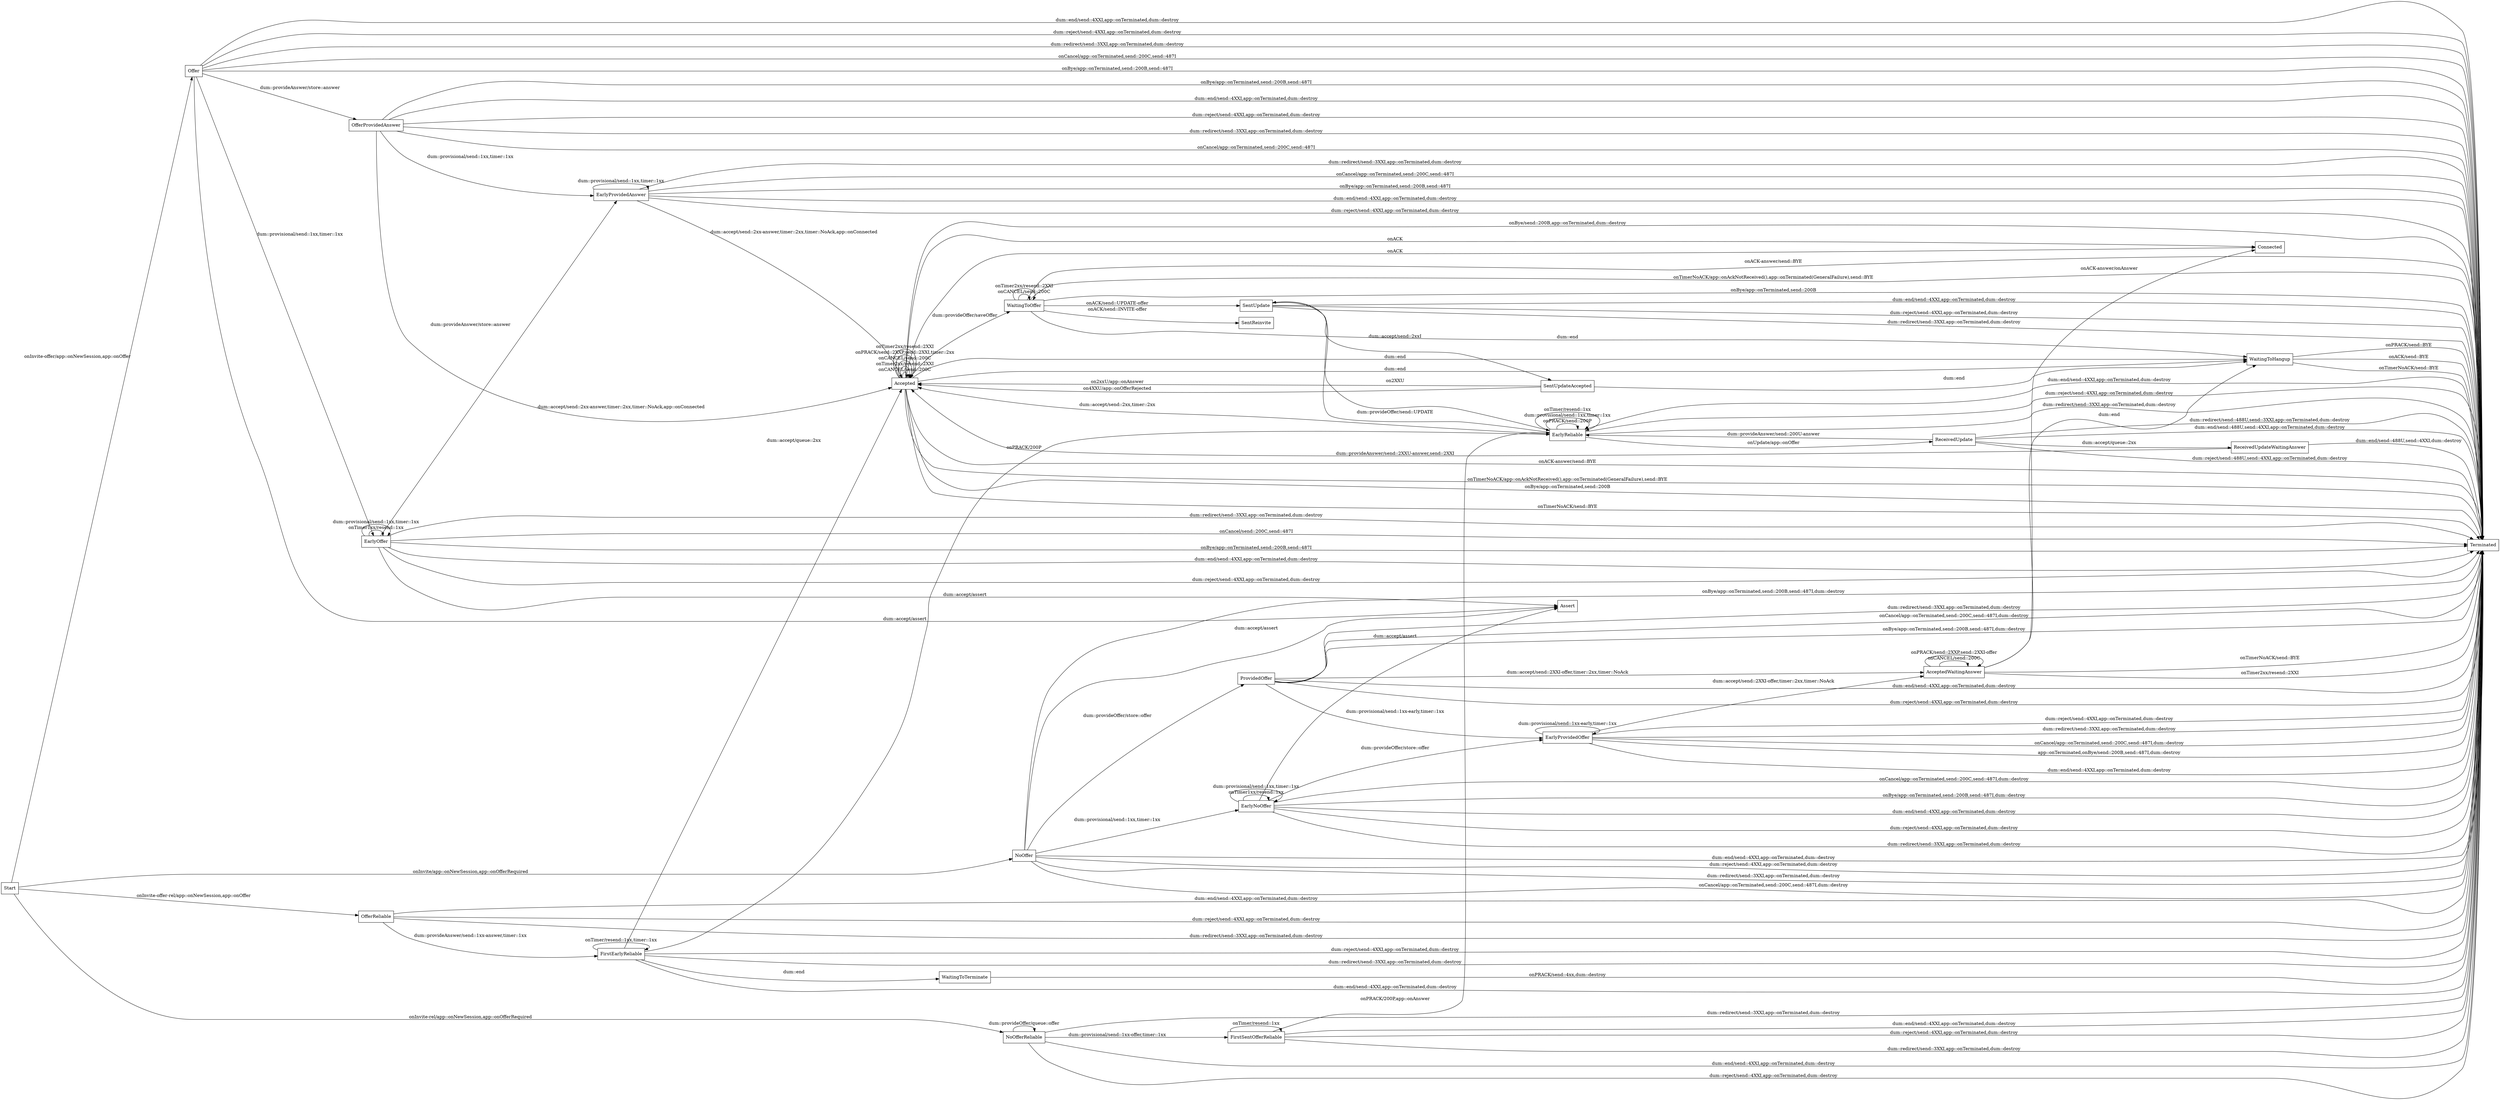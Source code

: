 //  names start with cap are states
//  names start with app:: are appliction handlers
//  names start with dum:: are dum interface to application
//  names start with lower case are actions
//  names start with on are events

//  Note:  not all Assert transitions are shown here
digraph UAS {
  rankdir=LR;
  node [shape = box];

  //////////////////////////////////////////
  // UAS - offer in INVITE
  Start -> Offer                                        [ label = "onInvite-offer/app::onNewSession,app::onOffer" ];

  Offer -> OfferProvidedAnswer                          [ label = "dum::provideAnswer/store::answer" ];
  Offer -> EarlyOffer                                   [ label = "dum::provisional/send::1xx,timer::1xx" ]; // include early-media
  Offer -> Assert                                       [ label = "dum::accept/assert" ];
  Offer -> Terminated                                   [ label = "dum::end/send::4XXI,app::onTerminated,dum::destroy" ];
  Offer -> Terminated                                   [ label = "dum::reject/send::4XXI,app::onTerminated,dum::destroy" ];
  Offer -> Terminated                                   [ label = "dum::redirect/send::3XXI,app::onTerminated,dum::destroy" ];
  Offer -> Terminated                                   [ label = "onCancel/app::onTerminated,send::200C,send::487I" ]; 
  Offer -> Terminated                                   [ label = "onBye/app::onTerminated,send::200B,send::487I" ]; 

  OfferProvidedAnswer -> Accepted                       [ label = "dum::accept/send::2xx-answer,timer::2xx,timer::NoAck,app::onConnected" ];
  OfferProvidedAnswer -> EarlyProvidedAnswer            [ label = "dum::provisional/send::1xx,timer::1xx" ]; // include early-media
  OfferProvidedAnswer -> Terminated                     [ label = "dum::end/send::4XXI,app::onTerminated,dum::destroy" ];
  OfferProvidedAnswer -> Terminated                     [ label = "dum::reject/send::4XXI,app::onTerminated,dum::destroy" ];
  OfferProvidedAnswer -> Terminated                     [ label = "dum::redirect/send::3XXI,app::onTerminated,dum::destroy" ];
  OfferProvidedAnswer -> Terminated                     [ label = "onCancel/app::onTerminated,send::200C,send::487I" ];
  OfferProvidedAnswer -> Terminated                     [ label = "onBye/app::onTerminated,send::200B,send::487I" ]; 

  Accepted -> Connected                                 [ label = "onACK" ];
  Accepted -> Accepted                                  [ label = "onCANCEL/send::200C" ]; 
  Accepted -> Accepted                                  [ label = "onTimer2xx/resend::2XXI" ];
  Accepted -> Terminated                                [ label = "onACK-answer/send::BYE" ];
  Accepted -> Terminated                                [ label = "onTimerNoACK/app::onAckNotReceived(),app::onTerminated(GeneralFailure),send::BYE" ];
  Accepted -> Terminated                                [ label = "onBye/app::onTerminated,send::200B" ]; 
  Accepted -> WaitingToHangup                           [ label = "dum::end" ];
  Accepted -> WaitingToOffer                            [ label = "dum::provideOffer/saveOffer" ];

  WaitingToOffer -> SentUpdate                          [ label = "onACK/send::UPDATE-offer" ]; 
  WaitingToOffer -> SentReinvite                        [ label = "onACK/send::INVITE-offer" ]; 
  WaitingToOffer -> WaitingToOffer                      [ label = "onCANCEL/send::200C" ]; 
  WaitingToOffer -> WaitingToOffer                      [ label = "onTimer2xx/resend::2XXI" ];
  WaitingToOffer -> Terminated                          [ label = "onACK-answer/send::BYE" ];
  WaitingToOffer -> Terminated                          [ label = "onTimerNoACK/app::onAckNotReceived(),app::onTerminated(GeneralFailure),send::BYE" ];
  WaitingToOffer -> Terminated                          [ label = "onBye/app::onTerminated,send::200B" ]; 
  WaitingToOffer -> WaitingToHangup                     [ label = "dum::end" ];

  EarlyOffer -> EarlyOffer                              [ label = "onTimer1xx/resend::1xx" ];
  EarlyOffer -> EarlyOffer                              [ label = "dum::provisional/send::1xx,timer::1xx" ];
  EarlyOffer -> EarlyProvidedAnswer                     [ label = "dum::provideAnswer/store::answer" ];
  EarlyOffer -> Assert                                  [ label = "dum::accept/assert" ];
  EarlyOffer -> Terminated                              [ label = "dum::end/send::4XXI,app::onTerminated,dum::destroy" ];
  EarlyOffer -> Terminated                              [ label = "dum::reject/send::4XXI,app::onTerminated,dum::destroy" ];
  EarlyOffer -> Terminated                              [ label = "dum::redirect/send::3XXI,app::onTerminated,dum::destroy" ];
  EarlyOffer -> Terminated                              [ label = "onCancel/send::200C,send::487I" ];
  EarlyOffer -> Terminated                              [ label = "onBye/app::onTerminated,send::200B,send::487I" ];

  EarlyProvidedAnswer -> EarlyProvidedAnswer            [ label = "dum::provisional/send::1xx,timer::1xx" ]; // include early-media
  EarlyProvidedAnswer -> Accepted                       [ label = "dum::accept/send::2xx-answer,timer::2xx,timer::NoAck,app::onConnected" ];
  EarlyProvidedAnswer -> Terminated                     [ label = "dum::end/send::4XXI,app::onTerminated,dum::destroy" ];
  EarlyProvidedAnswer -> Terminated                     [ label = "dum::reject/send::4XXI,app::onTerminated,dum::destroy" ];
  EarlyProvidedAnswer -> Terminated                     [ label = "dum::redirect/send::3XXI,app::onTerminated,dum::destroy" ];
  EarlyProvidedAnswer -> Terminated                     [ label = "onCancel/app::onTerminated,send::200C,send::487I" ]; 
  EarlyProvidedAnswer -> Terminated                     [ label = "onBye/app::onTerminated,send::200B,send::487I" ]; 
  //////////////////////////////////////////


  //////////////////////////////////////////
  // UAS - no offer in INVITE
  Start -> NoOffer                                      [ label = "onInvite/app::onNewSession,app::onOfferRequired" ];

  NoOffer -> ProvidedOffer                              [ label = "dum::provideOffer/store::offer" ];
  NoOffer -> EarlyNoOffer                               [ label = "dum::provisional/send::1xx,timer::1xx" ]; // include early-media
  NoOffer -> Assert                                     [ label = "dum::accept/assert" ];
  NoOffer -> Terminated                                 [ label = "dum::end/send::4XXI,app::onTerminated,dum::destroy" ];
  NoOffer -> Terminated                                 [ label = "dum::reject/send::4XXI,app::onTerminated,dum::destroy" ];
  NoOffer -> Terminated                                 [ label = "dum::redirect/send::3XXI,app::onTerminated,dum::destroy" ];
  NoOffer -> Terminated                                 [ label = "onCancel/app::onTerminated,send::200C,send::487I,dum::destroy" ]; 
  NoOffer -> Terminated                                 [ label = "onBye/app::onTerminated,send::200B,send::487I,dum::destroy" ]; 

  ProvidedOffer -> EarlyProvidedOffer                   [ label = "dum::provisional/send::1xx-early,timer::1xx" ]; 
  ProvidedOffer -> AcceptedWaitingAnswer                [ label = "dum::accept/send::2XXI-offer,timer::2xx,timer::NoAck" ];
  ProvidedOffer -> Terminated                           [ label = "dum::end/send::4XXI,app::onTerminated,dum::destroy" ];
  ProvidedOffer -> Terminated                           [ label = "dum::reject/send::4XXI,app::onTerminated,dum::destroy" ];
  ProvidedOffer -> Terminated                           [ label = "dum::redirect/send::3XXI,app::onTerminated,dum::destroy" ];
  ProvidedOffer -> Terminated                           [ label = "onCancel/app::onTerminated,send::200C,send::487I,dum::destroy" ]; 
  ProvidedOffer -> Terminated                           [ label = "onBye/app::onTerminated,send::200B,send::487I,dum::destroy" ]; 

  EarlyNoOffer -> EarlyNoOffer                          [ label = "onTimer1xx/resend::1xx" ];
  EarlyNoOffer -> EarlyNoOffer                          [ label = "dum::provisional/send::1xx,timer::1xx" ];
  EarlyNoOffer -> EarlyProvidedOffer                    [ label = "dum::provideOffer/store::offer" ];
  EarlyNoOffer -> Assert                                [ label = "dum::accept/assert" ];
  EarlyNoOffer -> Terminated                            [ label = "dum::end/send::4XXI,app::onTerminated,dum::destroy" ];
  EarlyNoOffer -> Terminated                            [ label = "dum::reject/send::4XXI,app::onTerminated,dum::destroy" ];
  EarlyNoOffer -> Terminated                            [ label = "dum::redirect/send::3XXI,app::onTerminated,dum::destroy" ];
  EarlyNoOffer -> Terminated                            [ label = "onCancel/app::onTerminated,send::200C,send::487I,dum::destroy" ];
  EarlyNoOffer -> Terminated                            [ label = "onBye/app::onTerminated,send::200B,send::487I,dum::destroy" ];

  EarlyProvidedOffer -> EarlyProvidedOffer              [ label = "dum::provisional/send::1xx-early,timer::1xx" ]; 
  EarlyProvidedOffer -> AcceptedWaitingAnswer           [ label = "dum::accept/send::2XXI-offer,timer::2xx,timer::NoAck" ];
  EarlyProvidedOffer -> Terminated                      [ label = "dum::end/send::4XXI,app::onTerminated,dum::destroy" ];
  EarlyProvidedOffer -> Terminated                      [ label = "dum::reject/send::4XXI,app::onTerminated,dum::destroy" ];
  EarlyProvidedOffer -> Terminated                      [ label = "dum::redirect/send::3XXI,app::onTerminated,dum::destroy" ];
  EarlyProvidedOffer -> Terminated                      [ label = "onCancel/app::onTerminated,send::200C,send::487I,dum::destroy" ]; 
  EarlyProvidedOffer -> Terminated                      [ label = "app::onTerminated,onBye/send::200B,send::487I,dum::destroy" ]; 

  AcceptedWaitingAnswer -> Connected                    [ label = "onACK-answer/onAnswer" ];
  AcceptedWaitingAnswer -> AcceptedWaitingAnswer        [ label = "onCANCEL/send::200C" ]; 
  AcceptedWaitingAnswer -> AcceptedWaitingAnswer        [ label = "onPRACK/send::2XXP,send::2XXI-offer" ];
  AcceptedWaitingAnswer -> Terminated                   [ label = "onTimer2xx/resend::2XXI" ]; // !jf! destroy?
  AcceptedWaitingAnswer -> Terminated                   [ label = "onTimerNoACK/send::BYE" ];
  AcceptedWaitingAnswer -> WaitingToHangup              [ label = "dum::end" ];
  // reject is not allowed once accepted


  //////////////////////////////////////////


  Start -> OfferReliable                                [ label = "onInvite-offer-rel/app::onNewSession,app::onOffer" ];
  Start -> NoOfferReliable                              [ label = "onInvite-rel/app::onNewSession,app::onOfferRequired" ];

  OfferReliable -> FirstEarlyReliable                   [ label = "dum::provideAnswer/send::1xx-answer,timer::1xx" ];
  OfferReliable -> Terminated                           [ label = "dum::end/send::4XXI,app::onTerminated,dum::destroy" ];
  OfferReliable -> Terminated                           [ label = "dum::reject/send::4XXI,app::onTerminated,dum::destroy" ];
  OfferReliable -> Terminated                           [ label = "dum::redirect/send::3XXI,app::onTerminated,dum::destroy" ];

  NoOfferReliable -> NoOfferReliable                    [ label = "dum::provideOffer/queue::offer" ];
  NoOfferReliable -> FirstSentOfferReliable             [ label = "dum::provisional/send::1xx-offer,timer::1xx" ];
  NoOfferReliable -> Terminated                         [ label = "dum::end/send::4XXI,app::onTerminated,dum::destroy" ];
  NoOfferReliable -> Terminated                         [ label = "dum::reject/send::4XXI,app::onTerminated,dum::destroy" ];
  NoOfferReliable -> Terminated                         [ label = "dum::redirect/send::3XXI,app::onTerminated,dum::destroy" ];

  FirstSentOfferReliable -> FirstSentOfferReliable      [ label = "onTimer/resend::1xx" ];
  FirstSentOfferReliable -> EarlyReliable               [ label = "onPRACK/200P,app::onAnswer" ];
  FirstSentOfferReliable -> Terminated                  [ label = "dum::end/send::4XXI,app::onTerminated,dum::destroy" ];  // wait for PRACK/200?
  FirstSentOfferReliable -> Terminated                  [ label = "dum::reject/send::4XXI,app::onTerminated,dum::destroy" ]; // wait for PRACK/200?
  FirstSentOfferReliable -> Terminated                  [ label = "dum::redirect/send::3XXI,app::onTerminated,dum::destroy" ]; // wait for PRACK/200?

  FirstEarlyReliable -> FirstEarlyReliable              [ label = "onTimer/resend::1xx,timer::1xx" ];
  FirstEarlyReliable -> Accepted                        [ label = "dum::accept/queue::2xx" ];
  FirstEarlyReliable -> EarlyReliable                   [ label = "onPRACK/200P" ];
  FirstEarlyReliable -> WaitingToTerminate              [ label = "dum::end" ];
  FirstEarlyReliable -> Terminated                      [ label = "dum::end/send::4XXI,app::onTerminated,dum::destroy" ];  // wait for PRACK/200?
  FirstEarlyReliable -> Terminated                      [ label = "dum::reject/send::4XXI,app::onTerminated,dum::destroy" ]; // wait for PRACK/200?
  FirstEarlyReliable -> Terminated                      [ label = "dum::redirect/send::3XXI,app::onTerminated,dum::destroy" ]; // wait for PRACK/200?

  EarlyReliable -> EarlyReliable                        [ label = "onPRACK/send::200P" ];
  EarlyReliable -> EarlyReliable                        [ label = "dum::provisional/send::1xx,timer::1xx" ];
  EarlyReliable -> EarlyReliable                        [ label = "onTimer/resend::1xx" ];
  EarlyReliable -> Accepted                             [ label = "dum::accept/send::2xx,timer::2xx" ];
  EarlyReliable -> ReceivedUpdate                       [ label = "onUpdate/app::onOffer" ];
  EarlyReliable -> SentUpdate                           [ label = "dum::provideOffer/send::UPDATE" ];
  EarlyReliable -> Terminated                           [ label = "dum::end/send::4XXI,app::onTerminated,dum::destroy" ];
  EarlyReliable -> Terminated                           [ label = "dum::reject/send::4XXI,app::onTerminated,dum::destroy" ]; 
  EarlyReliable -> Terminated                           [ label = "dum::redirect/send::3XXI,app::onTerminated,dum::destroy" ]; 

  Accepted -> Connected                                 [ label = "onACK" ];
  Accepted -> Accepted                                  [ label = "onCANCEL/send::200C" ]; 
  Accepted -> Accepted                                  [ label = "onPRACK/send::2XXP,send::2XXI,timer::2xx" ];
  Accepted -> Accepted                                  [ label = "onTimer2xx/resend::2XXI" ];
  Accepted -> Terminated                                [ label = "onTimerNoACK/send::BYE" ];
  Accepted -> WaitingToHangup                           [ label = "dum::end" ];
  Accepted -> Terminated                                [ label = "onBye/send::200B,app::onTerminated,dum::destroy" ];
  // reject is not allowed once accepted

  SentUpdate -> SentUpdateAccepted                      [ label = "dum::accept/send::2xxI" ];
  SentUpdate -> EarlyReliable                           [ label = "on2XXU" ];
  SentUpdate -> Terminated                              [ label = "dum::end/send::4XXI,app::onTerminated,dum::destroy" ];
  SentUpdate -> Terminated                              [ label = "dum::reject/send::4XXI,app::onTerminated,dum::destroy" ]; 
  SentUpdate -> Terminated                              [ label = "dum::redirect/send::3XXI,app::onTerminated,dum::destroy" ]; 

  SentUpdateAccepted -> Accepted                        [ label = "on2xxU/app::onAnswer" ];
  SentUpdateAccepted -> Accepted                        [ label = "on4XXU/app::onOfferRejected" ];
  SentUpdateAccepted -> WaitingToHangup                 [ label = "dum::end" ];
  // reject is not allowed once accepted

  ReceivedUpdate -> ReceivedUpdateWaitingAnswer         [ label = "dum::accept/queue::2xx" ];
  ReceivedUpdate -> EarlyReliable                       [ label = "dum::provideAnswer/send::200U-answer" ];
  ReceivedUpdate -> Terminated                          [ label = "dum::end/send::488U,send::4XXI,app::onTerminated,dum::destroy" ];
  ReceivedUpdate -> Terminated                          [ label = "dum::reject/send::488U,send::4XXI,app::onTerminated,dum::destroy" ]; 
  ReceivedUpdate -> Terminated                          [ label = "dum::redirect/send::488U,send::3XXI,app::onTerminated,dum::destroy" ]; 

  ReceivedUpdateWaitingAnswer -> Accepted               [ label = "dum::provideAnswer/send::2XXU-answer,send::2XXI" ];
  ReceivedUpdateWaitingAnswer -> Terminated             [ label = "dum::end/send::488U,send::4XXI,dum::destroy" ];
  // reject is not allowed once accepted

  WaitingToTerminate -> Terminated                      [ label = "onPRACK/send::4xx,dum::destroy" ];
  // reject is not allowed once accepted

  WaitingToHangup -> Terminated                         [ label = "onPRACK/send::BYE" ];
  WaitingToHangup -> Terminated                         [ label = "onACK/send::BYE" ];
  WaitingToHangup -> Terminated                         [ label = "onTimerNoACK/send::BYE" ];
  // reject is not allowed once accepted
}
